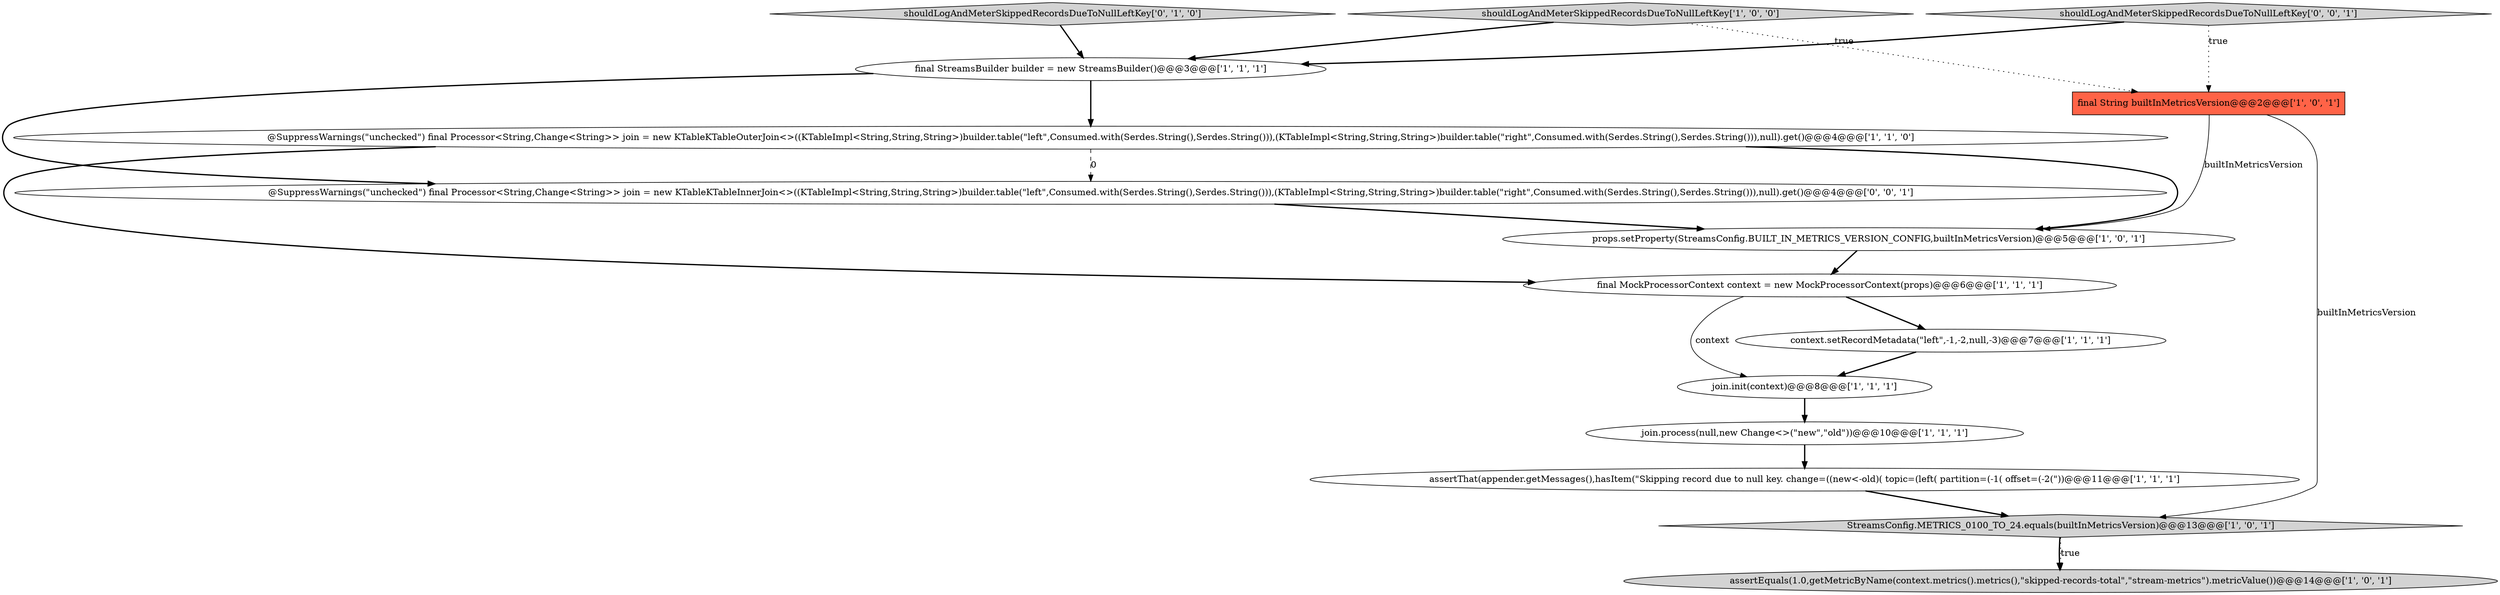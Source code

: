 digraph {
2 [style = filled, label = "props.setProperty(StreamsConfig.BUILT_IN_METRICS_VERSION_CONFIG,builtInMetricsVersion)@@@5@@@['1', '0', '1']", fillcolor = white, shape = ellipse image = "AAA0AAABBB1BBB"];
4 [style = filled, label = "StreamsConfig.METRICS_0100_TO_24.equals(builtInMetricsVersion)@@@13@@@['1', '0', '1']", fillcolor = lightgray, shape = diamond image = "AAA0AAABBB1BBB"];
13 [style = filled, label = "@SuppressWarnings(\"unchecked\") final Processor<String,Change<String>> join = new KTableKTableInnerJoin<>((KTableImpl<String,String,String>)builder.table(\"left\",Consumed.with(Serdes.String(),Serdes.String())),(KTableImpl<String,String,String>)builder.table(\"right\",Consumed.with(Serdes.String(),Serdes.String())),null).get()@@@4@@@['0', '0', '1']", fillcolor = white, shape = ellipse image = "AAA0AAABBB3BBB"];
9 [style = filled, label = "context.setRecordMetadata(\"left\",-1,-2,null,-3)@@@7@@@['1', '1', '1']", fillcolor = white, shape = ellipse image = "AAA0AAABBB1BBB"];
0 [style = filled, label = "join.init(context)@@@8@@@['1', '1', '1']", fillcolor = white, shape = ellipse image = "AAA0AAABBB1BBB"];
1 [style = filled, label = "@SuppressWarnings(\"unchecked\") final Processor<String,Change<String>> join = new KTableKTableOuterJoin<>((KTableImpl<String,String,String>)builder.table(\"left\",Consumed.with(Serdes.String(),Serdes.String())),(KTableImpl<String,String,String>)builder.table(\"right\",Consumed.with(Serdes.String(),Serdes.String())),null).get()@@@4@@@['1', '1', '0']", fillcolor = white, shape = ellipse image = "AAA0AAABBB1BBB"];
10 [style = filled, label = "assertThat(appender.getMessages(),hasItem(\"Skipping record due to null key. change=((new<-old)( topic=(left( partition=(-1( offset=(-2(\"))@@@11@@@['1', '1', '1']", fillcolor = white, shape = ellipse image = "AAA0AAABBB1BBB"];
3 [style = filled, label = "assertEquals(1.0,getMetricByName(context.metrics().metrics(),\"skipped-records-total\",\"stream-metrics\").metricValue())@@@14@@@['1', '0', '1']", fillcolor = lightgray, shape = ellipse image = "AAA0AAABBB1BBB"];
12 [style = filled, label = "shouldLogAndMeterSkippedRecordsDueToNullLeftKey['0', '1', '0']", fillcolor = lightgray, shape = diamond image = "AAA0AAABBB2BBB"];
8 [style = filled, label = "final StreamsBuilder builder = new StreamsBuilder()@@@3@@@['1', '1', '1']", fillcolor = white, shape = ellipse image = "AAA0AAABBB1BBB"];
5 [style = filled, label = "final String builtInMetricsVersion@@@2@@@['1', '0', '1']", fillcolor = tomato, shape = box image = "AAA0AAABBB1BBB"];
11 [style = filled, label = "shouldLogAndMeterSkippedRecordsDueToNullLeftKey['1', '0', '0']", fillcolor = lightgray, shape = diamond image = "AAA0AAABBB1BBB"];
14 [style = filled, label = "shouldLogAndMeterSkippedRecordsDueToNullLeftKey['0', '0', '1']", fillcolor = lightgray, shape = diamond image = "AAA0AAABBB3BBB"];
6 [style = filled, label = "join.process(null,new Change<>(\"new\",\"old\"))@@@10@@@['1', '1', '1']", fillcolor = white, shape = ellipse image = "AAA0AAABBB1BBB"];
7 [style = filled, label = "final MockProcessorContext context = new MockProcessorContext(props)@@@6@@@['1', '1', '1']", fillcolor = white, shape = ellipse image = "AAA0AAABBB1BBB"];
4->3 [style = bold, label=""];
9->0 [style = bold, label=""];
0->6 [style = bold, label=""];
5->4 [style = solid, label="builtInMetricsVersion"];
11->5 [style = dotted, label="true"];
1->7 [style = bold, label=""];
1->13 [style = dashed, label="0"];
7->9 [style = bold, label=""];
8->1 [style = bold, label=""];
4->3 [style = dotted, label="true"];
14->5 [style = dotted, label="true"];
12->8 [style = bold, label=""];
6->10 [style = bold, label=""];
10->4 [style = bold, label=""];
11->8 [style = bold, label=""];
1->2 [style = bold, label=""];
14->8 [style = bold, label=""];
2->7 [style = bold, label=""];
5->2 [style = solid, label="builtInMetricsVersion"];
7->0 [style = solid, label="context"];
8->13 [style = bold, label=""];
13->2 [style = bold, label=""];
}
